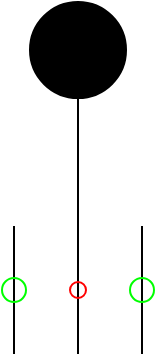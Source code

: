 <mxfile compressed="false" version="20.3.0" type="device">
  <diagram name="PS004A" id="1CP9VX86ncTdAmcYDIcw">
    <mxGraphModel dx="1408" dy="963" grid="1" gridSize="2" guides="1" tooltips="1" connect="1" arrows="1" fold="1" page="1" pageScale="1" pageWidth="1169" pageHeight="827" math="0" shadow="0">
      <root>
        <mxCell id="22vkG-h5v2N9dKBLQ-ZE-0" />
        <mxCell id="22vkG-h5v2N9dKBLQ-ZE-135" value="Label" style="" parent="22vkG-h5v2N9dKBLQ-ZE-0" />
        <object label="Symbol" Width="4" Height="11" UoM="mm" id="22vkG-h5v2N9dKBLQ-ZE-138">
          <mxCell style="" parent="22vkG-h5v2N9dKBLQ-ZE-0" />
        </object>
        <mxCell id="hvqG68CwU8eaP7pLt7YK-2" value="" style="endArrow=none;html=1;rounded=0;" parent="22vkG-h5v2N9dKBLQ-ZE-138" edge="1">
          <mxGeometry width="50" height="50" relative="1" as="geometry">
            <mxPoint x="576" y="416" as="sourcePoint" />
            <mxPoint x="576" y="288" as="targetPoint" />
          </mxGeometry>
        </mxCell>
        <mxCell id="hvqG68CwU8eaP7pLt7YK-3" value="" style="endArrow=none;html=1;rounded=0;" parent="22vkG-h5v2N9dKBLQ-ZE-138" edge="1">
          <mxGeometry width="50" height="50" relative="1" as="geometry">
            <mxPoint x="608" y="416" as="sourcePoint" />
            <mxPoint x="608" y="352" as="targetPoint" />
          </mxGeometry>
        </mxCell>
        <mxCell id="hvqG68CwU8eaP7pLt7YK-4" value="" style="endArrow=none;html=1;rounded=0;" parent="22vkG-h5v2N9dKBLQ-ZE-138" edge="1">
          <mxGeometry width="50" height="50" relative="1" as="geometry">
            <mxPoint x="544" y="416" as="sourcePoint" />
            <mxPoint x="544" y="352" as="targetPoint" />
          </mxGeometry>
        </mxCell>
        <mxCell id="hvqG68CwU8eaP7pLt7YK-7" value="" style="ellipse;whiteSpace=wrap;html=1;aspect=fixed;fillColor=#000000;" parent="22vkG-h5v2N9dKBLQ-ZE-138" vertex="1">
          <mxGeometry x="552" y="240" width="48" height="48" as="geometry" />
        </mxCell>
        <mxCell id="22vkG-h5v2N9dKBLQ-ZE-124" value="Connection" style="" parent="22vkG-h5v2N9dKBLQ-ZE-0" />
        <object label="Connection" PipingConnector="Y" LabelConnector="N" SignalConnector="N" Direction="0" AuxiliaryConnector="N" id="hvqG68CwU8eaP7pLt7YK-10">
          <mxCell style="vsdxID=1407;fillColor=none;gradientColor=none;shape=stencil(rVFbDsIgEDwNnyQU4glqvcfGblsilmZBS28vZGMsxg9j/JvZmX1kR5g2TLCg0CpE8hdcbR8nYY5CaztPSDZmJEwnTDt4wpH8be6ZL1CcBV39vUxI3KdKh1YbswPTEzuBzlmiVGmKau9zUKM+jlJJQrJBko8QrZ+rrQ5oRJnXyMHBWElhRVx25ebnw/5zVvPFWRm83jxY5zilvf4eSy5xpKZ7AA==);strokeColor=#00ff00;strokeWidth=1;points=[[0.5,0.5,0,0,0]];labelBackgroundColor=none;rounded=0;html=1;whiteSpace=wrap;aspect=fixed;noLabel=1;snapToPoint=1;container=0;fontSize=16;" parent="22vkG-h5v2N9dKBLQ-ZE-124" vertex="1">
            <mxGeometry x="602" y="378" width="12" height="12" as="geometry" />
          </mxCell>
        </object>
        <object label="Connection" PipingConnector="Y" LabelConnector="N" SignalConnector="N" Direction="180" AuxiliaryConnector="N" id="hvqG68CwU8eaP7pLt7YK-11">
          <mxCell style="vsdxID=1407;fillColor=none;gradientColor=none;shape=stencil(rVFbDsIgEDwNnyQU4glqvcfGblsilmZBS28vZGMsxg9j/JvZmX1kR5g2TLCg0CpE8hdcbR8nYY5CaztPSDZmJEwnTDt4wpH8be6ZL1CcBV39vUxI3KdKh1YbswPTEzuBzlmiVGmKau9zUKM+jlJJQrJBko8QrZ+rrQ5oRJnXyMHBWElhRVx25ebnw/5zVvPFWRm83jxY5zilvf4eSy5xpKZ7AA==);strokeColor=#00ff00;strokeWidth=1;points=[[0.5,0.5,0,0,0]];labelBackgroundColor=none;rounded=0;html=1;whiteSpace=wrap;aspect=fixed;noLabel=1;snapToPoint=1;container=0;fontSize=16;" parent="22vkG-h5v2N9dKBLQ-ZE-124" vertex="1">
            <mxGeometry x="538" y="378" width="12" height="12" as="geometry" />
          </mxCell>
        </object>
        <mxCell id="22vkG-h5v2N9dKBLQ-ZE-136" value="Origo" style="" parent="22vkG-h5v2N9dKBLQ-ZE-0" />
        <object label="origo" id="hvqG68CwU8eaP7pLt7YK-9">
          <mxCell style="vsdxID=1407;fillColor=none;gradientColor=none;shape=stencil(rVFbDsIgEDwNnyQU4glqvcfGblsilmZBS28vZGMsxg9j/JvZmX1kR5g2TLCg0CpE8hdcbR8nYY5CaztPSDZmJEwnTDt4wpH8be6ZL1CcBV39vUxI3KdKh1YbswPTEzuBzlmiVGmKau9zUKM+jlJJQrJBko8QrZ+rrQ5oRJnXyMHBWElhRVx25ebnw/5zVvPFWRm83jxY5zilvf4eSy5xpKZ7AA==);strokeColor=#ff0000;strokeWidth=1;points=[[0.5,0.5,0,0,0]];labelBackgroundColor=none;rounded=0;html=1;whiteSpace=wrap;aspect=fixed;noLabel=1;snapToPoint=1;" parent="22vkG-h5v2N9dKBLQ-ZE-136" vertex="1">
            <mxGeometry x="572" y="380" width="8" height="8" as="geometry" />
          </mxCell>
        </object>
      </root>
    </mxGraphModel>
  </diagram>
</mxfile>
